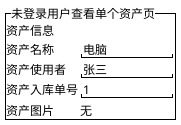 @startuml
salt
{^"未登录用户查看单个资产页"
  资产信息
  资产名称     | " 电脑        "
  资产使用者   | " 张三        "
  资产入库单号 |  " 1         "
  资产图片     | 无
}
@enduml